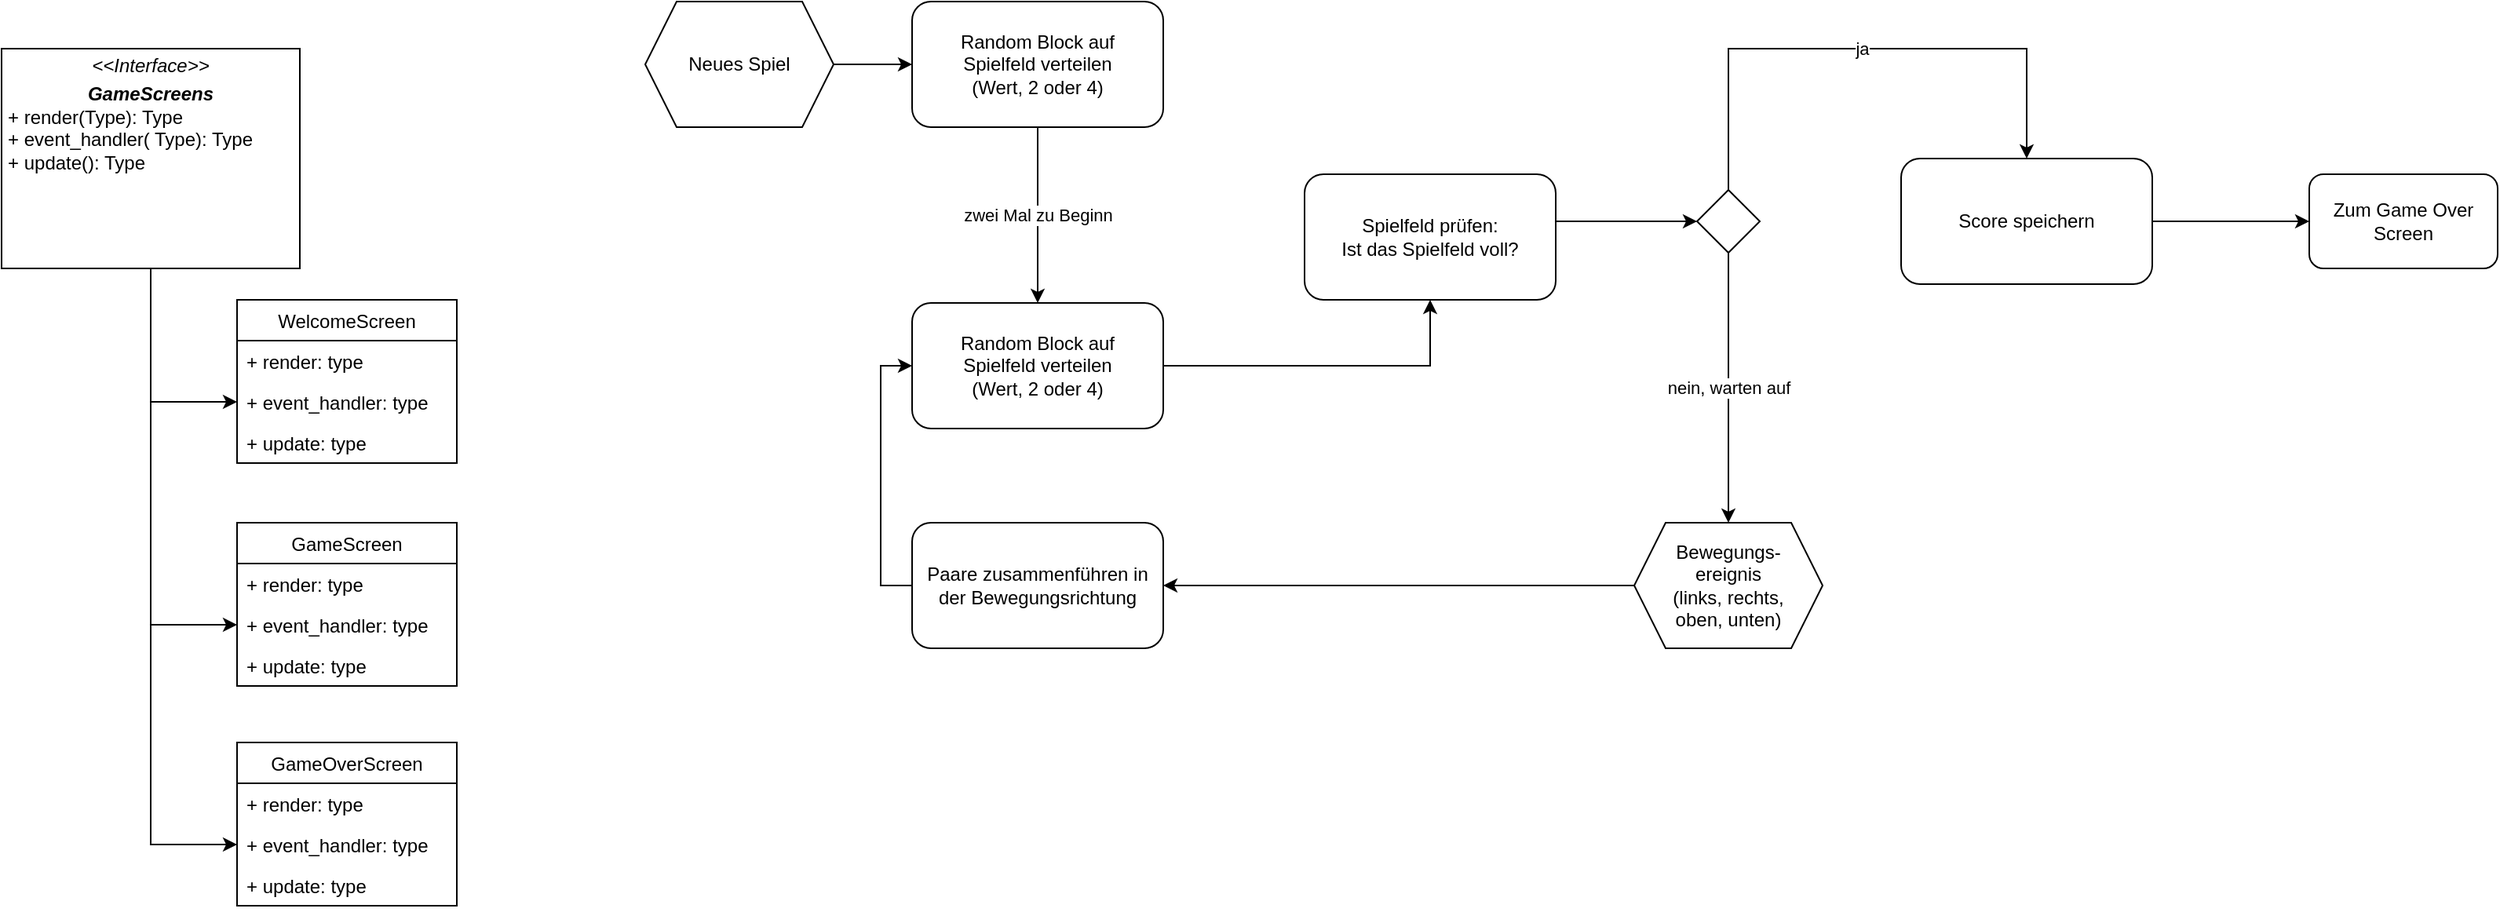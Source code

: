 <mxfile version="17.5.1" type="device"><diagram name="Page-1" id="929967ad-93f9-6ef4-fab6-5d389245f69c"><mxGraphModel dx="1556" dy="1129" grid="1" gridSize="10" guides="1" tooltips="1" connect="1" arrows="1" fold="1" page="1" pageScale="1.5" pageWidth="1169" pageHeight="826" background="none" math="0" shadow="0"><root><mxCell id="0" style=";html=1;"/><mxCell id="1" style=";html=1;" parent="0"/><mxCell id="j3uXURKPd7lMfTnh87N9-20" value="" style="edgeStyle=orthogonalEdgeStyle;rounded=0;orthogonalLoop=1;jettySize=auto;html=1;entryX=0;entryY=0.5;entryDx=0;entryDy=0;" parent="1" source="j3uXURKPd7lMfTnh87N9-6" target="j3uXURKPd7lMfTnh87N9-39" edge="1"><mxGeometry relative="1" as="geometry"><mxPoint x="535" y="462" as="targetPoint"/></mxGeometry></mxCell><mxCell id="j3uXURKPd7lMfTnh87N9-33" value="" style="edgeStyle=orthogonalEdgeStyle;rounded=0;orthogonalLoop=1;jettySize=auto;html=1;entryX=0;entryY=0.5;entryDx=0;entryDy=0;" parent="1" source="j3uXURKPd7lMfTnh87N9-6" target="j3uXURKPd7lMfTnh87N9-36" edge="1"><mxGeometry relative="1" as="geometry"><mxPoint x="385" y="272" as="targetPoint"/></mxGeometry></mxCell><mxCell id="j3uXURKPd7lMfTnh87N9-44" style="edgeStyle=orthogonalEdgeStyle;rounded=0;orthogonalLoop=1;jettySize=auto;html=1;exitX=0.5;exitY=1;exitDx=0;exitDy=0;entryX=0;entryY=0.5;entryDx=0;entryDy=0;" parent="1" source="j3uXURKPd7lMfTnh87N9-6" target="j3uXURKPd7lMfTnh87N9-42" edge="1"><mxGeometry relative="1" as="geometry"><mxPoint x="200" y="570" as="targetPoint"/></mxGeometry></mxCell><mxCell id="j3uXURKPd7lMfTnh87N9-6" value="&lt;p style=&quot;margin: 0px ; margin-top: 4px ; text-align: center&quot;&gt;&lt;i&gt;&amp;lt;&amp;lt;Interface&amp;gt;&amp;gt;&lt;/i&gt;&lt;br&gt;&lt;/p&gt;&lt;p style=&quot;margin: 0px ; margin-top: 4px ; text-align: center&quot;&gt;&lt;i&gt;&lt;b&gt;GameScreens&lt;/b&gt;&lt;/i&gt;&lt;/p&gt;&lt;p style=&quot;margin: 0px ; margin-left: 4px&quot;&gt;+ render(Type): Type&lt;br&gt;+ event_handler( Type): Type&lt;/p&gt;&lt;p style=&quot;margin: 0px ; margin-left: 4px&quot;&gt;+ update(): Type&amp;nbsp;&lt;/p&gt;" style="verticalAlign=top;align=left;overflow=fill;fontSize=12;fontFamily=Helvetica;html=1;" parent="1" vertex="1"><mxGeometry x="60" y="60" width="190" height="140" as="geometry"/></mxCell><mxCell id="j3uXURKPd7lMfTnh87N9-21" value="GameScreen" style="swimlane;fontStyle=0;childLayout=stackLayout;horizontal=1;startSize=26;fillColor=none;horizontalStack=0;resizeParent=1;resizeParentMax=0;resizeLast=0;collapsible=1;marginBottom=0;" parent="1" vertex="1"><mxGeometry x="210" y="362" width="140" height="104" as="geometry"/></mxCell><mxCell id="j3uXURKPd7lMfTnh87N9-38" value="+ render: type" style="text;strokeColor=none;fillColor=none;align=left;verticalAlign=top;spacingLeft=4;spacingRight=4;overflow=hidden;rotatable=0;points=[[0,0.5],[1,0.5]];portConstraint=eastwest;" parent="j3uXURKPd7lMfTnh87N9-21" vertex="1"><mxGeometry y="26" width="140" height="26" as="geometry"/></mxCell><mxCell id="j3uXURKPd7lMfTnh87N9-39" value="+ event_handler: type" style="text;strokeColor=none;fillColor=none;align=left;verticalAlign=top;spacingLeft=4;spacingRight=4;overflow=hidden;rotatable=0;points=[[0,0.5],[1,0.5]];portConstraint=eastwest;" parent="j3uXURKPd7lMfTnh87N9-21" vertex="1"><mxGeometry y="52" width="140" height="26" as="geometry"/></mxCell><mxCell id="j3uXURKPd7lMfTnh87N9-40" value="+ update: type" style="text;strokeColor=none;fillColor=none;align=left;verticalAlign=top;spacingLeft=4;spacingRight=4;overflow=hidden;rotatable=0;points=[[0,0.5],[1,0.5]];portConstraint=eastwest;" parent="j3uXURKPd7lMfTnh87N9-21" vertex="1"><mxGeometry y="78" width="140" height="26" as="geometry"/></mxCell><mxCell id="j3uXURKPd7lMfTnh87N9-25" value="GameOverScreen" style="swimlane;fontStyle=0;childLayout=stackLayout;horizontal=1;startSize=26;fillColor=none;horizontalStack=0;resizeParent=1;resizeParentMax=0;resizeLast=0;collapsible=1;marginBottom=0;" parent="1" vertex="1"><mxGeometry x="210" y="502" width="140" height="104" as="geometry"/></mxCell><mxCell id="j3uXURKPd7lMfTnh87N9-41" value="+ render: type" style="text;strokeColor=none;fillColor=none;align=left;verticalAlign=top;spacingLeft=4;spacingRight=4;overflow=hidden;rotatable=0;points=[[0,0.5],[1,0.5]];portConstraint=eastwest;" parent="j3uXURKPd7lMfTnh87N9-25" vertex="1"><mxGeometry y="26" width="140" height="26" as="geometry"/></mxCell><mxCell id="j3uXURKPd7lMfTnh87N9-42" value="+ event_handler: type" style="text;strokeColor=none;fillColor=none;align=left;verticalAlign=top;spacingLeft=4;spacingRight=4;overflow=hidden;rotatable=0;points=[[0,0.5],[1,0.5]];portConstraint=eastwest;" parent="j3uXURKPd7lMfTnh87N9-25" vertex="1"><mxGeometry y="52" width="140" height="26" as="geometry"/></mxCell><mxCell id="j3uXURKPd7lMfTnh87N9-43" value="+ update: type" style="text;strokeColor=none;fillColor=none;align=left;verticalAlign=top;spacingLeft=4;spacingRight=4;overflow=hidden;rotatable=0;points=[[0,0.5],[1,0.5]];portConstraint=eastwest;" parent="j3uXURKPd7lMfTnh87N9-25" vertex="1"><mxGeometry y="78" width="140" height="26" as="geometry"/></mxCell><mxCell id="j3uXURKPd7lMfTnh87N9-34" value="WelcomeScreen" style="swimlane;fontStyle=0;childLayout=stackLayout;horizontal=1;startSize=26;fillColor=none;horizontalStack=0;resizeParent=1;resizeParentMax=0;resizeLast=0;collapsible=1;marginBottom=0;" parent="1" vertex="1"><mxGeometry x="210" y="220" width="140" height="104" as="geometry"/></mxCell><mxCell id="j3uXURKPd7lMfTnh87N9-35" value="+ render: type" style="text;strokeColor=none;fillColor=none;align=left;verticalAlign=top;spacingLeft=4;spacingRight=4;overflow=hidden;rotatable=0;points=[[0,0.5],[1,0.5]];portConstraint=eastwest;" parent="j3uXURKPd7lMfTnh87N9-34" vertex="1"><mxGeometry y="26" width="140" height="26" as="geometry"/></mxCell><mxCell id="j3uXURKPd7lMfTnh87N9-36" value="+ event_handler: type" style="text;strokeColor=none;fillColor=none;align=left;verticalAlign=top;spacingLeft=4;spacingRight=4;overflow=hidden;rotatable=0;points=[[0,0.5],[1,0.5]];portConstraint=eastwest;" parent="j3uXURKPd7lMfTnh87N9-34" vertex="1"><mxGeometry y="52" width="140" height="26" as="geometry"/></mxCell><mxCell id="j3uXURKPd7lMfTnh87N9-37" value="+ update: type" style="text;strokeColor=none;fillColor=none;align=left;verticalAlign=top;spacingLeft=4;spacingRight=4;overflow=hidden;rotatable=0;points=[[0,0.5],[1,0.5]];portConstraint=eastwest;" parent="j3uXURKPd7lMfTnh87N9-34" vertex="1"><mxGeometry y="78" width="140" height="26" as="geometry"/></mxCell><mxCell id="j3uXURKPd7lMfTnh87N9-52" value="Neues Spiel" style="shape=hexagon;perimeter=hexagonPerimeter2;whiteSpace=wrap;html=1;fixedSize=1;" parent="1" vertex="1"><mxGeometry x="470" y="30" width="120" height="80" as="geometry"/></mxCell><mxCell id="j3uXURKPd7lMfTnh87N9-79" value="zwei Mal zu Beginn" style="edgeStyle=elbowEdgeStyle;shape=connector;rounded=0;orthogonalLoop=1;jettySize=auto;elbow=horizontal;html=1;exitX=0.5;exitY=1;exitDx=0;exitDy=0;labelBackgroundColor=default;fontFamily=Helvetica;fontSize=11;fontColor=default;endArrow=classic;endFill=1;endSize=6;strokeColor=default;" parent="1" source="j3uXURKPd7lMfTnh87N9-54" target="j3uXURKPd7lMfTnh87N9-77" edge="1"><mxGeometry relative="1" as="geometry"/></mxCell><mxCell id="j3uXURKPd7lMfTnh87N9-54" value="Random Block auf&lt;br&gt;Spielfeld verteilen&lt;br&gt;(Wert, 2 oder 4)" style="rounded=1;whiteSpace=wrap;html=1;" parent="1" vertex="1"><mxGeometry x="640" y="30" width="160" height="80" as="geometry"/></mxCell><mxCell id="j3uXURKPd7lMfTnh87N9-55" value="" style="edgeStyle=orthogonalEdgeStyle;rounded=0;orthogonalLoop=1;jettySize=auto;html=1;" parent="1" source="j3uXURKPd7lMfTnh87N9-52" target="j3uXURKPd7lMfTnh87N9-54" edge="1"><mxGeometry relative="1" as="geometry"/></mxCell><mxCell id="j3uXURKPd7lMfTnh87N9-101" value="" style="edgeStyle=elbowEdgeStyle;shape=connector;rounded=0;orthogonalLoop=1;jettySize=auto;elbow=vertical;html=1;labelBackgroundColor=default;fontFamily=Helvetica;fontSize=11;fontColor=default;endArrow=classic;endFill=1;endSize=6;strokeColor=default;exitX=0;exitY=0.5;exitDx=0;exitDy=0;" parent="1" source="j3uXURKPd7lMfTnh87N9-56" target="j3uXURKPd7lMfTnh87N9-82" edge="1"><mxGeometry relative="1" as="geometry"/></mxCell><mxCell id="j3uXURKPd7lMfTnh87N9-56" value="Bewegungs-&lt;br&gt;ereignis&lt;br&gt;(links, rechts,&lt;br&gt;oben, unten)" style="shape=hexagon;perimeter=hexagonPerimeter2;whiteSpace=wrap;html=1;fixedSize=1;" parent="1" vertex="1"><mxGeometry x="1100" y="362" width="120" height="80" as="geometry"/></mxCell><mxCell id="j3uXURKPd7lMfTnh87N9-86" value="" style="edgeStyle=elbowEdgeStyle;shape=connector;rounded=0;orthogonalLoop=1;jettySize=auto;elbow=vertical;html=1;labelBackgroundColor=default;fontFamily=Helvetica;fontSize=11;fontColor=default;endArrow=classic;endFill=1;endSize=6;strokeColor=default;" parent="1" target="j3uXURKPd7lMfTnh87N9-85" edge="1"><mxGeometry relative="1" as="geometry"><mxPoint x="800" y="262" as="sourcePoint"/><Array as="points"><mxPoint x="830" y="262"/></Array></mxGeometry></mxCell><mxCell id="j3uXURKPd7lMfTnh87N9-77" value="Random Block auf&lt;br&gt;Spielfeld verteilen&lt;br&gt;(Wert, 2 oder 4)" style="rounded=1;whiteSpace=wrap;html=1;" parent="1" vertex="1"><mxGeometry x="640" y="222" width="160" height="80" as="geometry"/></mxCell><mxCell id="j3uXURKPd7lMfTnh87N9-83" style="edgeStyle=elbowEdgeStyle;shape=connector;rounded=0;orthogonalLoop=1;jettySize=auto;elbow=vertical;html=1;exitX=0;exitY=0.5;exitDx=0;exitDy=0;entryX=0;entryY=0.5;entryDx=0;entryDy=0;labelBackgroundColor=default;fontFamily=Helvetica;fontSize=11;fontColor=default;endArrow=classic;endFill=1;endSize=6;strokeColor=default;" parent="1" source="j3uXURKPd7lMfTnh87N9-82" target="j3uXURKPd7lMfTnh87N9-77" edge="1"><mxGeometry relative="1" as="geometry"><Array as="points"><mxPoint x="620" y="262"/><mxPoint x="580" y="332"/><mxPoint x="560" y="282"/><mxPoint x="580" y="312"/><mxPoint x="640" y="322"/></Array></mxGeometry></mxCell><mxCell id="j3uXURKPd7lMfTnh87N9-82" value="Paare zusammenführen in der Bewegungsrichtung" style="rounded=1;whiteSpace=wrap;html=1;" parent="1" vertex="1"><mxGeometry x="640" y="362" width="160" height="80" as="geometry"/></mxCell><mxCell id="j3uXURKPd7lMfTnh87N9-94" value="" style="edgeStyle=elbowEdgeStyle;shape=connector;rounded=0;orthogonalLoop=1;jettySize=auto;elbow=vertical;html=1;labelBackgroundColor=default;fontFamily=Helvetica;fontSize=11;fontColor=default;endArrow=classic;endFill=1;endSize=6;strokeColor=default;" parent="1" source="j3uXURKPd7lMfTnh87N9-85" target="j3uXURKPd7lMfTnh87N9-92" edge="1"><mxGeometry relative="1" as="geometry"/></mxCell><mxCell id="j3uXURKPd7lMfTnh87N9-85" value="Spielfeld prüfen:&lt;br&gt;Ist das Spielfeld voll?" style="rounded=1;whiteSpace=wrap;html=1;" parent="1" vertex="1"><mxGeometry x="890" y="140" width="160" height="80" as="geometry"/></mxCell><mxCell id="j3uXURKPd7lMfTnh87N9-96" value="ja" style="edgeStyle=elbowEdgeStyle;shape=connector;rounded=0;orthogonalLoop=1;jettySize=auto;elbow=horizontal;html=1;labelBackgroundColor=default;fontFamily=Helvetica;fontSize=11;fontColor=default;endArrow=classic;endFill=1;endSize=6;strokeColor=default;exitX=0.5;exitY=0;exitDx=0;exitDy=0;" parent="1" source="j3uXURKPd7lMfTnh87N9-92" target="j3uXURKPd7lMfTnh87N9-95" edge="1"><mxGeometry relative="1" as="geometry"><Array as="points"><mxPoint x="1180" y="60"/></Array></mxGeometry></mxCell><mxCell id="j3uXURKPd7lMfTnh87N9-100" value="nein, warten auf" style="edgeStyle=elbowEdgeStyle;shape=connector;rounded=0;orthogonalLoop=1;jettySize=auto;elbow=vertical;html=1;labelBackgroundColor=default;fontFamily=Helvetica;fontSize=11;fontColor=default;endArrow=classic;endFill=1;endSize=6;strokeColor=default;entryX=0.5;entryY=0;entryDx=0;entryDy=0;exitX=0.5;exitY=1;exitDx=0;exitDy=0;" parent="1" source="j3uXURKPd7lMfTnh87N9-92" target="j3uXURKPd7lMfTnh87N9-56" edge="1"><mxGeometry relative="1" as="geometry"><mxPoint x="1160" y="140" as="sourcePoint"/><mxPoint x="1160" y="324" as="targetPoint"/></mxGeometry></mxCell><mxCell id="j3uXURKPd7lMfTnh87N9-92" value="" style="shape=rhombus;html=1;verticalLabelPosition=bottom;verticalAlignment=top;" parent="1" vertex="1"><mxGeometry x="1140" y="150" width="40" height="40" as="geometry"/></mxCell><mxCell id="j3uXURKPd7lMfTnh87N9-99" value="" style="edgeStyle=elbowEdgeStyle;shape=connector;rounded=0;orthogonalLoop=1;jettySize=auto;elbow=vertical;html=1;labelBackgroundColor=default;fontFamily=Helvetica;fontSize=11;fontColor=default;endArrow=classic;endFill=1;endSize=6;strokeColor=default;" parent="1" source="j3uXURKPd7lMfTnh87N9-95" target="j3uXURKPd7lMfTnh87N9-98" edge="1"><mxGeometry relative="1" as="geometry"><Array as="points"><mxPoint x="1510" y="170"/></Array></mxGeometry></mxCell><mxCell id="j3uXURKPd7lMfTnh87N9-95" value="Score speichern" style="rounded=1;whiteSpace=wrap;html=1;" parent="1" vertex="1"><mxGeometry x="1270" y="130" width="160" height="80" as="geometry"/></mxCell><mxCell id="j3uXURKPd7lMfTnh87N9-98" value="Zum Game Over Screen" style="whiteSpace=wrap;html=1;rounded=1;" parent="1" vertex="1"><mxGeometry x="1530" y="140" width="120" height="60" as="geometry"/></mxCell></root></mxGraphModel></diagram></mxfile>